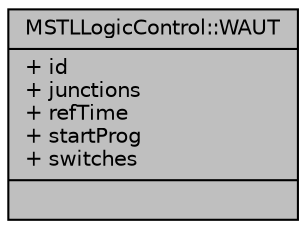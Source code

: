 digraph "MSTLLogicControl::WAUT"
{
  edge [fontname="Helvetica",fontsize="10",labelfontname="Helvetica",labelfontsize="10"];
  node [fontname="Helvetica",fontsize="10",shape=record];
  Node1 [label="{MSTLLogicControl::WAUT\n|+ id\l+ junctions\l+ refTime\l+ startProg\l+ switches\l|}",height=0.2,width=0.4,color="black", fillcolor="grey75", style="filled", fontcolor="black"];
}
